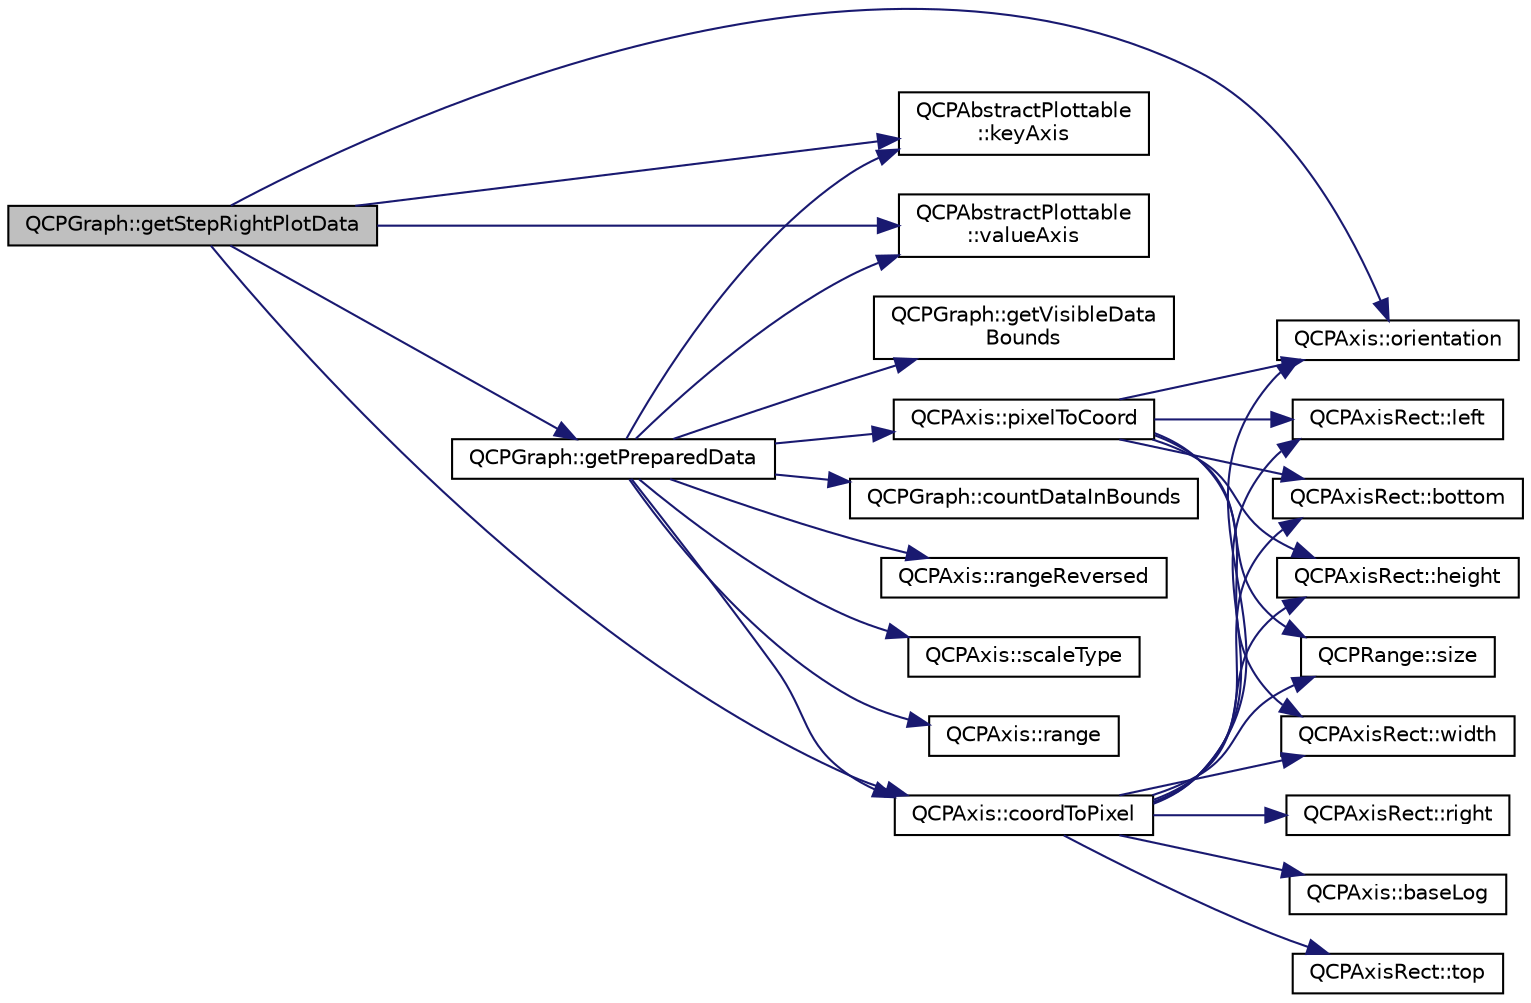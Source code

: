 digraph "QCPGraph::getStepRightPlotData"
{
  edge [fontname="Helvetica",fontsize="10",labelfontname="Helvetica",labelfontsize="10"];
  node [fontname="Helvetica",fontsize="10",shape=record];
  rankdir="LR";
  Node520 [label="QCPGraph::getStepRightPlotData",height=0.2,width=0.4,color="black", fillcolor="grey75", style="filled", fontcolor="black"];
  Node520 -> Node521 [color="midnightblue",fontsize="10",style="solid",fontname="Helvetica"];
  Node521 [label="QCPAbstractPlottable\l::keyAxis",height=0.2,width=0.4,color="black", fillcolor="white", style="filled",URL="$class_q_c_p_abstract_plottable.html#a2cdd6f0dd5e9a979037f86b4000d9cfe"];
  Node520 -> Node522 [color="midnightblue",fontsize="10",style="solid",fontname="Helvetica"];
  Node522 [label="QCPAbstractPlottable\l::valueAxis",height=0.2,width=0.4,color="black", fillcolor="white", style="filled",URL="$class_q_c_p_abstract_plottable.html#af47809a644a68ffd955fb30b01fb4f2f"];
  Node520 -> Node523 [color="midnightblue",fontsize="10",style="solid",fontname="Helvetica"];
  Node523 [label="QCPGraph::getPreparedData",height=0.2,width=0.4,color="black", fillcolor="white", style="filled",URL="$class_q_c_p_graph.html#ae853c297da9d21b6720d2d1c3b0121bf"];
  Node523 -> Node521 [color="midnightblue",fontsize="10",style="solid",fontname="Helvetica"];
  Node523 -> Node522 [color="midnightblue",fontsize="10",style="solid",fontname="Helvetica"];
  Node523 -> Node524 [color="midnightblue",fontsize="10",style="solid",fontname="Helvetica"];
  Node524 [label="QCPGraph::getVisibleData\lBounds",height=0.2,width=0.4,color="black", fillcolor="white", style="filled",URL="$class_q_c_p_graph.html#abda485a2f71ebe00d890840acbb91516"];
  Node523 -> Node525 [color="midnightblue",fontsize="10",style="solid",fontname="Helvetica"];
  Node525 [label="QCPAxis::coordToPixel",height=0.2,width=0.4,color="black", fillcolor="white", style="filled",URL="$class_q_c_p_axis.html#af15d1b3a7f7e9b53d759d3ccff1fe4b4"];
  Node525 -> Node526 [color="midnightblue",fontsize="10",style="solid",fontname="Helvetica"];
  Node526 [label="QCPAxis::orientation",height=0.2,width=0.4,color="black", fillcolor="white", style="filled",URL="$class_q_c_p_axis.html#ab988ef4538e2655bb77bd138189cd42e"];
  Node525 -> Node527 [color="midnightblue",fontsize="10",style="solid",fontname="Helvetica"];
  Node527 [label="QCPRange::size",height=0.2,width=0.4,color="black", fillcolor="white", style="filled",URL="$class_q_c_p_range.html#a62326e7cc4316b96df6a60813230e63f"];
  Node525 -> Node528 [color="midnightblue",fontsize="10",style="solid",fontname="Helvetica"];
  Node528 [label="QCPAxisRect::width",height=0.2,width=0.4,color="black", fillcolor="white", style="filled",URL="$class_q_c_p_axis_rect.html#a204645398a4f9d0b0189385c7c2cfb91"];
  Node525 -> Node529 [color="midnightblue",fontsize="10",style="solid",fontname="Helvetica"];
  Node529 [label="QCPAxisRect::left",height=0.2,width=0.4,color="black", fillcolor="white", style="filled",URL="$class_q_c_p_axis_rect.html#afb4a3de02046b20b9310bdb8fca781c3"];
  Node525 -> Node530 [color="midnightblue",fontsize="10",style="solid",fontname="Helvetica"];
  Node530 [label="QCPAxisRect::right",height=0.2,width=0.4,color="black", fillcolor="white", style="filled",URL="$class_q_c_p_axis_rect.html#a3f819d4a1b2193723d1fdafc573eea10"];
  Node525 -> Node531 [color="midnightblue",fontsize="10",style="solid",fontname="Helvetica"];
  Node531 [label="QCPAxis::baseLog",height=0.2,width=0.4,color="black", fillcolor="white", style="filled",URL="$class_q_c_p_axis.html#ae759538b7eeb12259944e75a6bc359da"];
  Node525 -> Node532 [color="midnightblue",fontsize="10",style="solid",fontname="Helvetica"];
  Node532 [label="QCPAxisRect::bottom",height=0.2,width=0.4,color="black", fillcolor="white", style="filled",URL="$class_q_c_p_axis_rect.html#acefdf1abaa8a8ab681e906cc2be9581e"];
  Node525 -> Node533 [color="midnightblue",fontsize="10",style="solid",fontname="Helvetica"];
  Node533 [label="QCPAxisRect::height",height=0.2,width=0.4,color="black", fillcolor="white", style="filled",URL="$class_q_c_p_axis_rect.html#acc4377809e79d9a089ab790f39429b0d"];
  Node525 -> Node534 [color="midnightblue",fontsize="10",style="solid",fontname="Helvetica"];
  Node534 [label="QCPAxisRect::top",height=0.2,width=0.4,color="black", fillcolor="white", style="filled",URL="$class_q_c_p_axis_rect.html#a45dbad181cbb9f09d068dbb76c817c95"];
  Node523 -> Node535 [color="midnightblue",fontsize="10",style="solid",fontname="Helvetica"];
  Node535 [label="QCPGraph::countDataInBounds",height=0.2,width=0.4,color="black", fillcolor="white", style="filled",URL="$class_q_c_p_graph.html#ae413e4ea50fea821a48ee2b3c4aaa055"];
  Node523 -> Node536 [color="midnightblue",fontsize="10",style="solid",fontname="Helvetica"];
  Node536 [label="QCPAxis::rangeReversed",height=0.2,width=0.4,color="black", fillcolor="white", style="filled",URL="$class_q_c_p_axis.html#ab9866dd1a78f1920f491ec12a794bec2"];
  Node523 -> Node537 [color="midnightblue",fontsize="10",style="solid",fontname="Helvetica"];
  Node537 [label="QCPAxis::pixelToCoord",height=0.2,width=0.4,color="black", fillcolor="white", style="filled",URL="$class_q_c_p_axis.html#a536ef8f624cac59b6b6fdcb495723c57"];
  Node537 -> Node526 [color="midnightblue",fontsize="10",style="solid",fontname="Helvetica"];
  Node537 -> Node529 [color="midnightblue",fontsize="10",style="solid",fontname="Helvetica"];
  Node537 -> Node528 [color="midnightblue",fontsize="10",style="solid",fontname="Helvetica"];
  Node537 -> Node527 [color="midnightblue",fontsize="10",style="solid",fontname="Helvetica"];
  Node537 -> Node532 [color="midnightblue",fontsize="10",style="solid",fontname="Helvetica"];
  Node537 -> Node533 [color="midnightblue",fontsize="10",style="solid",fontname="Helvetica"];
  Node523 -> Node538 [color="midnightblue",fontsize="10",style="solid",fontname="Helvetica"];
  Node538 [label="QCPAxis::scaleType",height=0.2,width=0.4,color="black", fillcolor="white", style="filled",URL="$class_q_c_p_axis.html#ad23e9ad97b44e9aeaf4fab8904280098"];
  Node523 -> Node539 [color="midnightblue",fontsize="10",style="solid",fontname="Helvetica"];
  Node539 [label="QCPAxis::range",height=0.2,width=0.4,color="black", fillcolor="white", style="filled",URL="$class_q_c_p_axis.html#ac4058855a81f1a883cf2e754f6a6acb1"];
  Node520 -> Node526 [color="midnightblue",fontsize="10",style="solid",fontname="Helvetica"];
  Node520 -> Node525 [color="midnightblue",fontsize="10",style="solid",fontname="Helvetica"];
}
